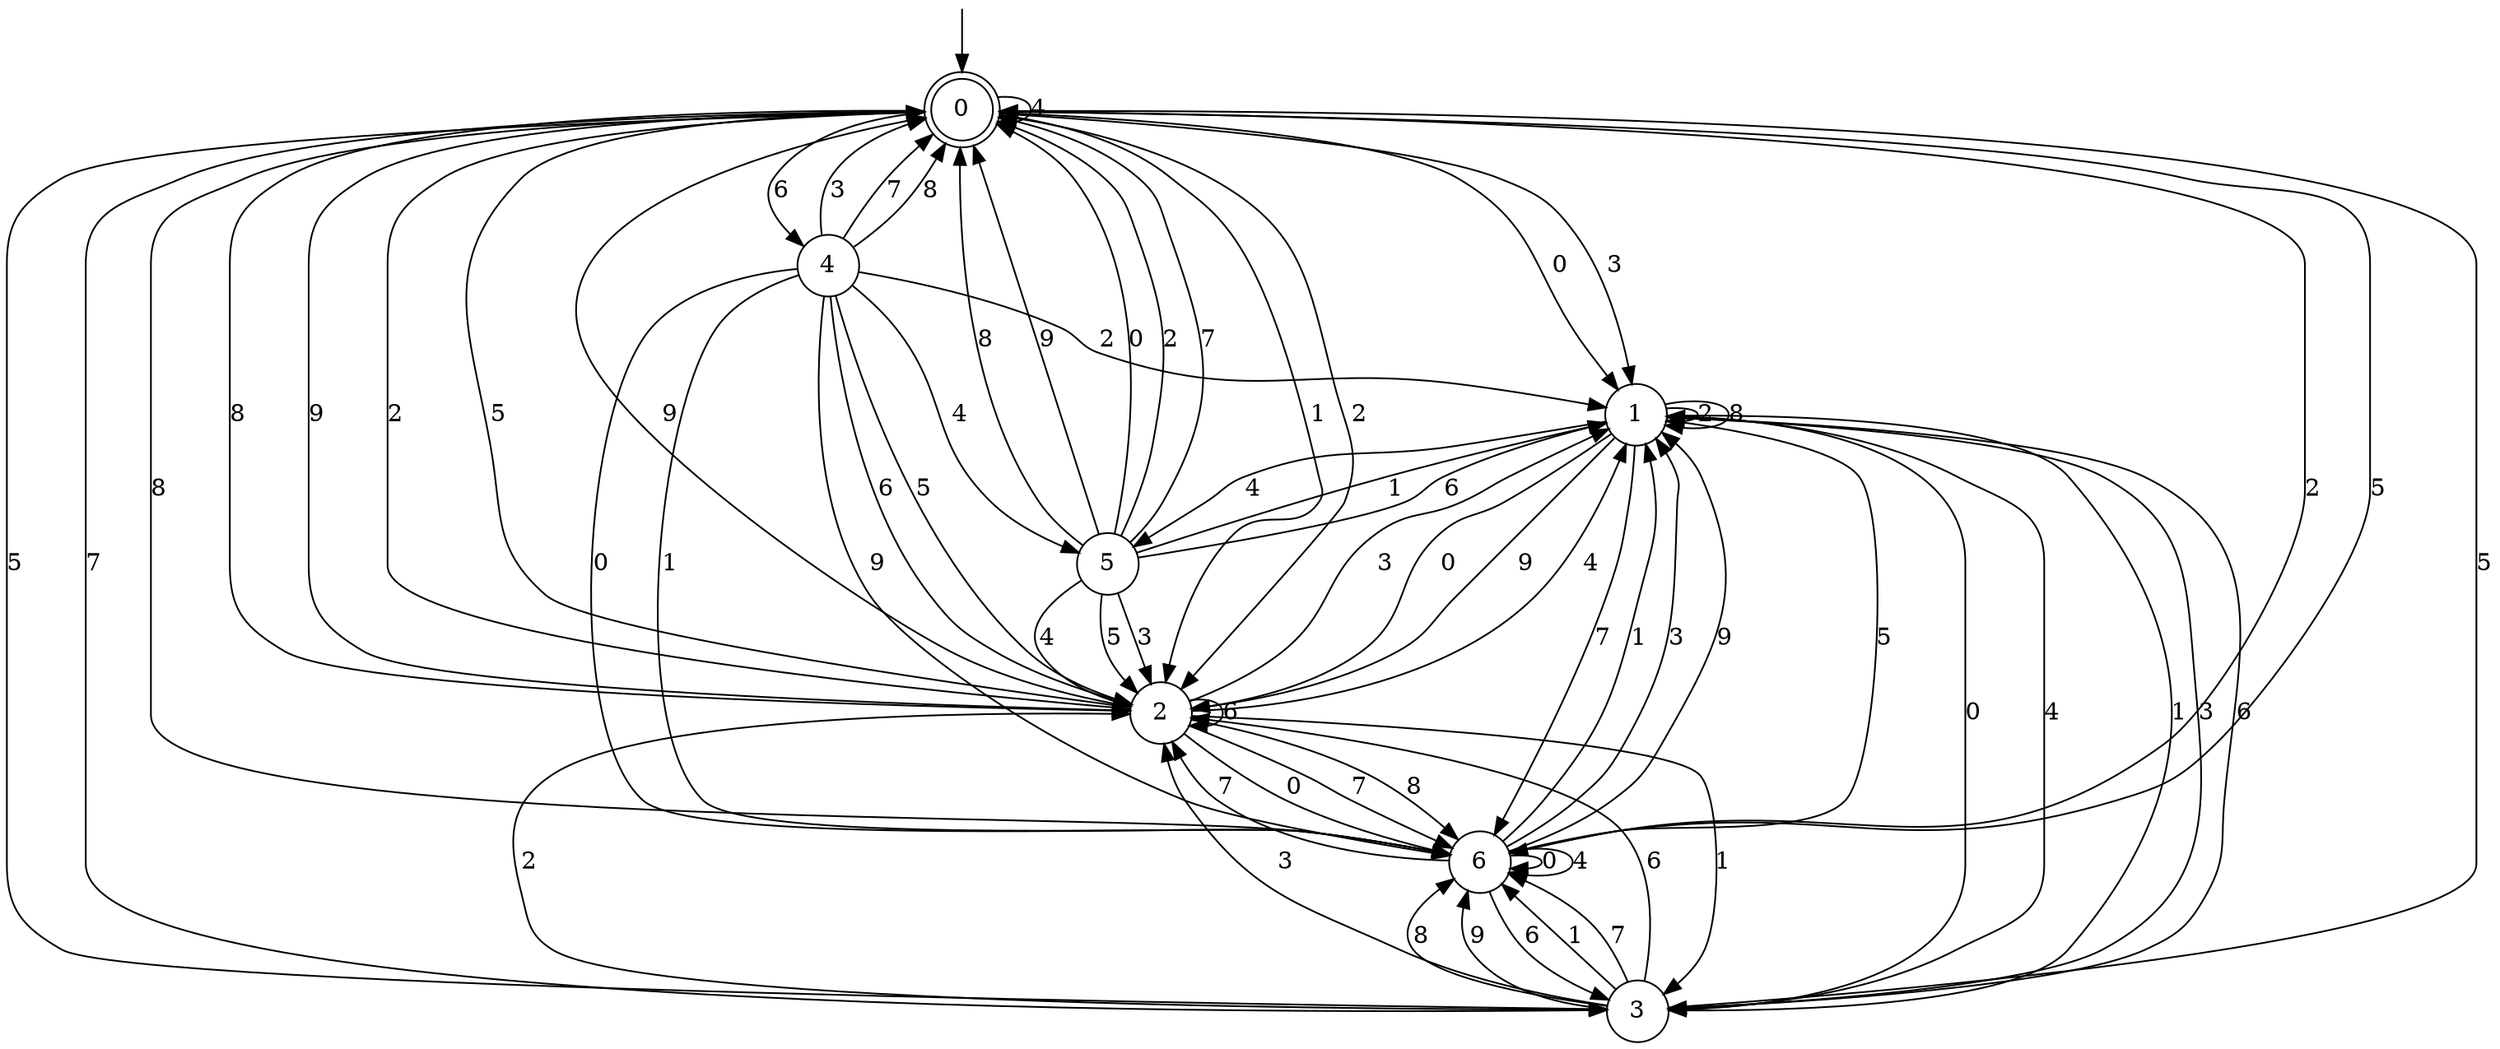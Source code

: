 digraph g {

	s0 [shape="doublecircle" label="0"];
	s1 [shape="circle" label="1"];
	s2 [shape="circle" label="2"];
	s3 [shape="circle" label="3"];
	s4 [shape="circle" label="4"];
	s5 [shape="circle" label="5"];
	s6 [shape="circle" label="6"];
	s0 -> s1 [label="0"];
	s0 -> s2 [label="1"];
	s0 -> s2 [label="2"];
	s0 -> s1 [label="3"];
	s0 -> s0 [label="4"];
	s0 -> s3 [label="5"];
	s0 -> s4 [label="6"];
	s0 -> s3 [label="7"];
	s0 -> s2 [label="8"];
	s0 -> s2 [label="9"];
	s1 -> s2 [label="0"];
	s1 -> s3 [label="1"];
	s1 -> s1 [label="2"];
	s1 -> s3 [label="3"];
	s1 -> s5 [label="4"];
	s1 -> s6 [label="5"];
	s1 -> s3 [label="6"];
	s1 -> s6 [label="7"];
	s1 -> s1 [label="8"];
	s1 -> s2 [label="9"];
	s2 -> s6 [label="0"];
	s2 -> s3 [label="1"];
	s2 -> s0 [label="2"];
	s2 -> s1 [label="3"];
	s2 -> s1 [label="4"];
	s2 -> s0 [label="5"];
	s2 -> s2 [label="6"];
	s2 -> s6 [label="7"];
	s2 -> s6 [label="8"];
	s2 -> s0 [label="9"];
	s3 -> s1 [label="0"];
	s3 -> s6 [label="1"];
	s3 -> s2 [label="2"];
	s3 -> s2 [label="3"];
	s3 -> s1 [label="4"];
	s3 -> s0 [label="5"];
	s3 -> s2 [label="6"];
	s3 -> s6 [label="7"];
	s3 -> s6 [label="8"];
	s3 -> s6 [label="9"];
	s4 -> s6 [label="0"];
	s4 -> s6 [label="1"];
	s4 -> s1 [label="2"];
	s4 -> s0 [label="3"];
	s4 -> s5 [label="4"];
	s4 -> s2 [label="5"];
	s4 -> s2 [label="6"];
	s4 -> s0 [label="7"];
	s4 -> s0 [label="8"];
	s4 -> s6 [label="9"];
	s5 -> s0 [label="0"];
	s5 -> s1 [label="1"];
	s5 -> s0 [label="2"];
	s5 -> s2 [label="3"];
	s5 -> s2 [label="4"];
	s5 -> s2 [label="5"];
	s5 -> s1 [label="6"];
	s5 -> s0 [label="7"];
	s5 -> s0 [label="8"];
	s5 -> s0 [label="9"];
	s6 -> s6 [label="0"];
	s6 -> s1 [label="1"];
	s6 -> s0 [label="2"];
	s6 -> s1 [label="3"];
	s6 -> s6 [label="4"];
	s6 -> s0 [label="5"];
	s6 -> s3 [label="6"];
	s6 -> s2 [label="7"];
	s6 -> s0 [label="8"];
	s6 -> s1 [label="9"];

__start0 [label="" shape="none" width="0" height="0"];
__start0 -> s0;

}
